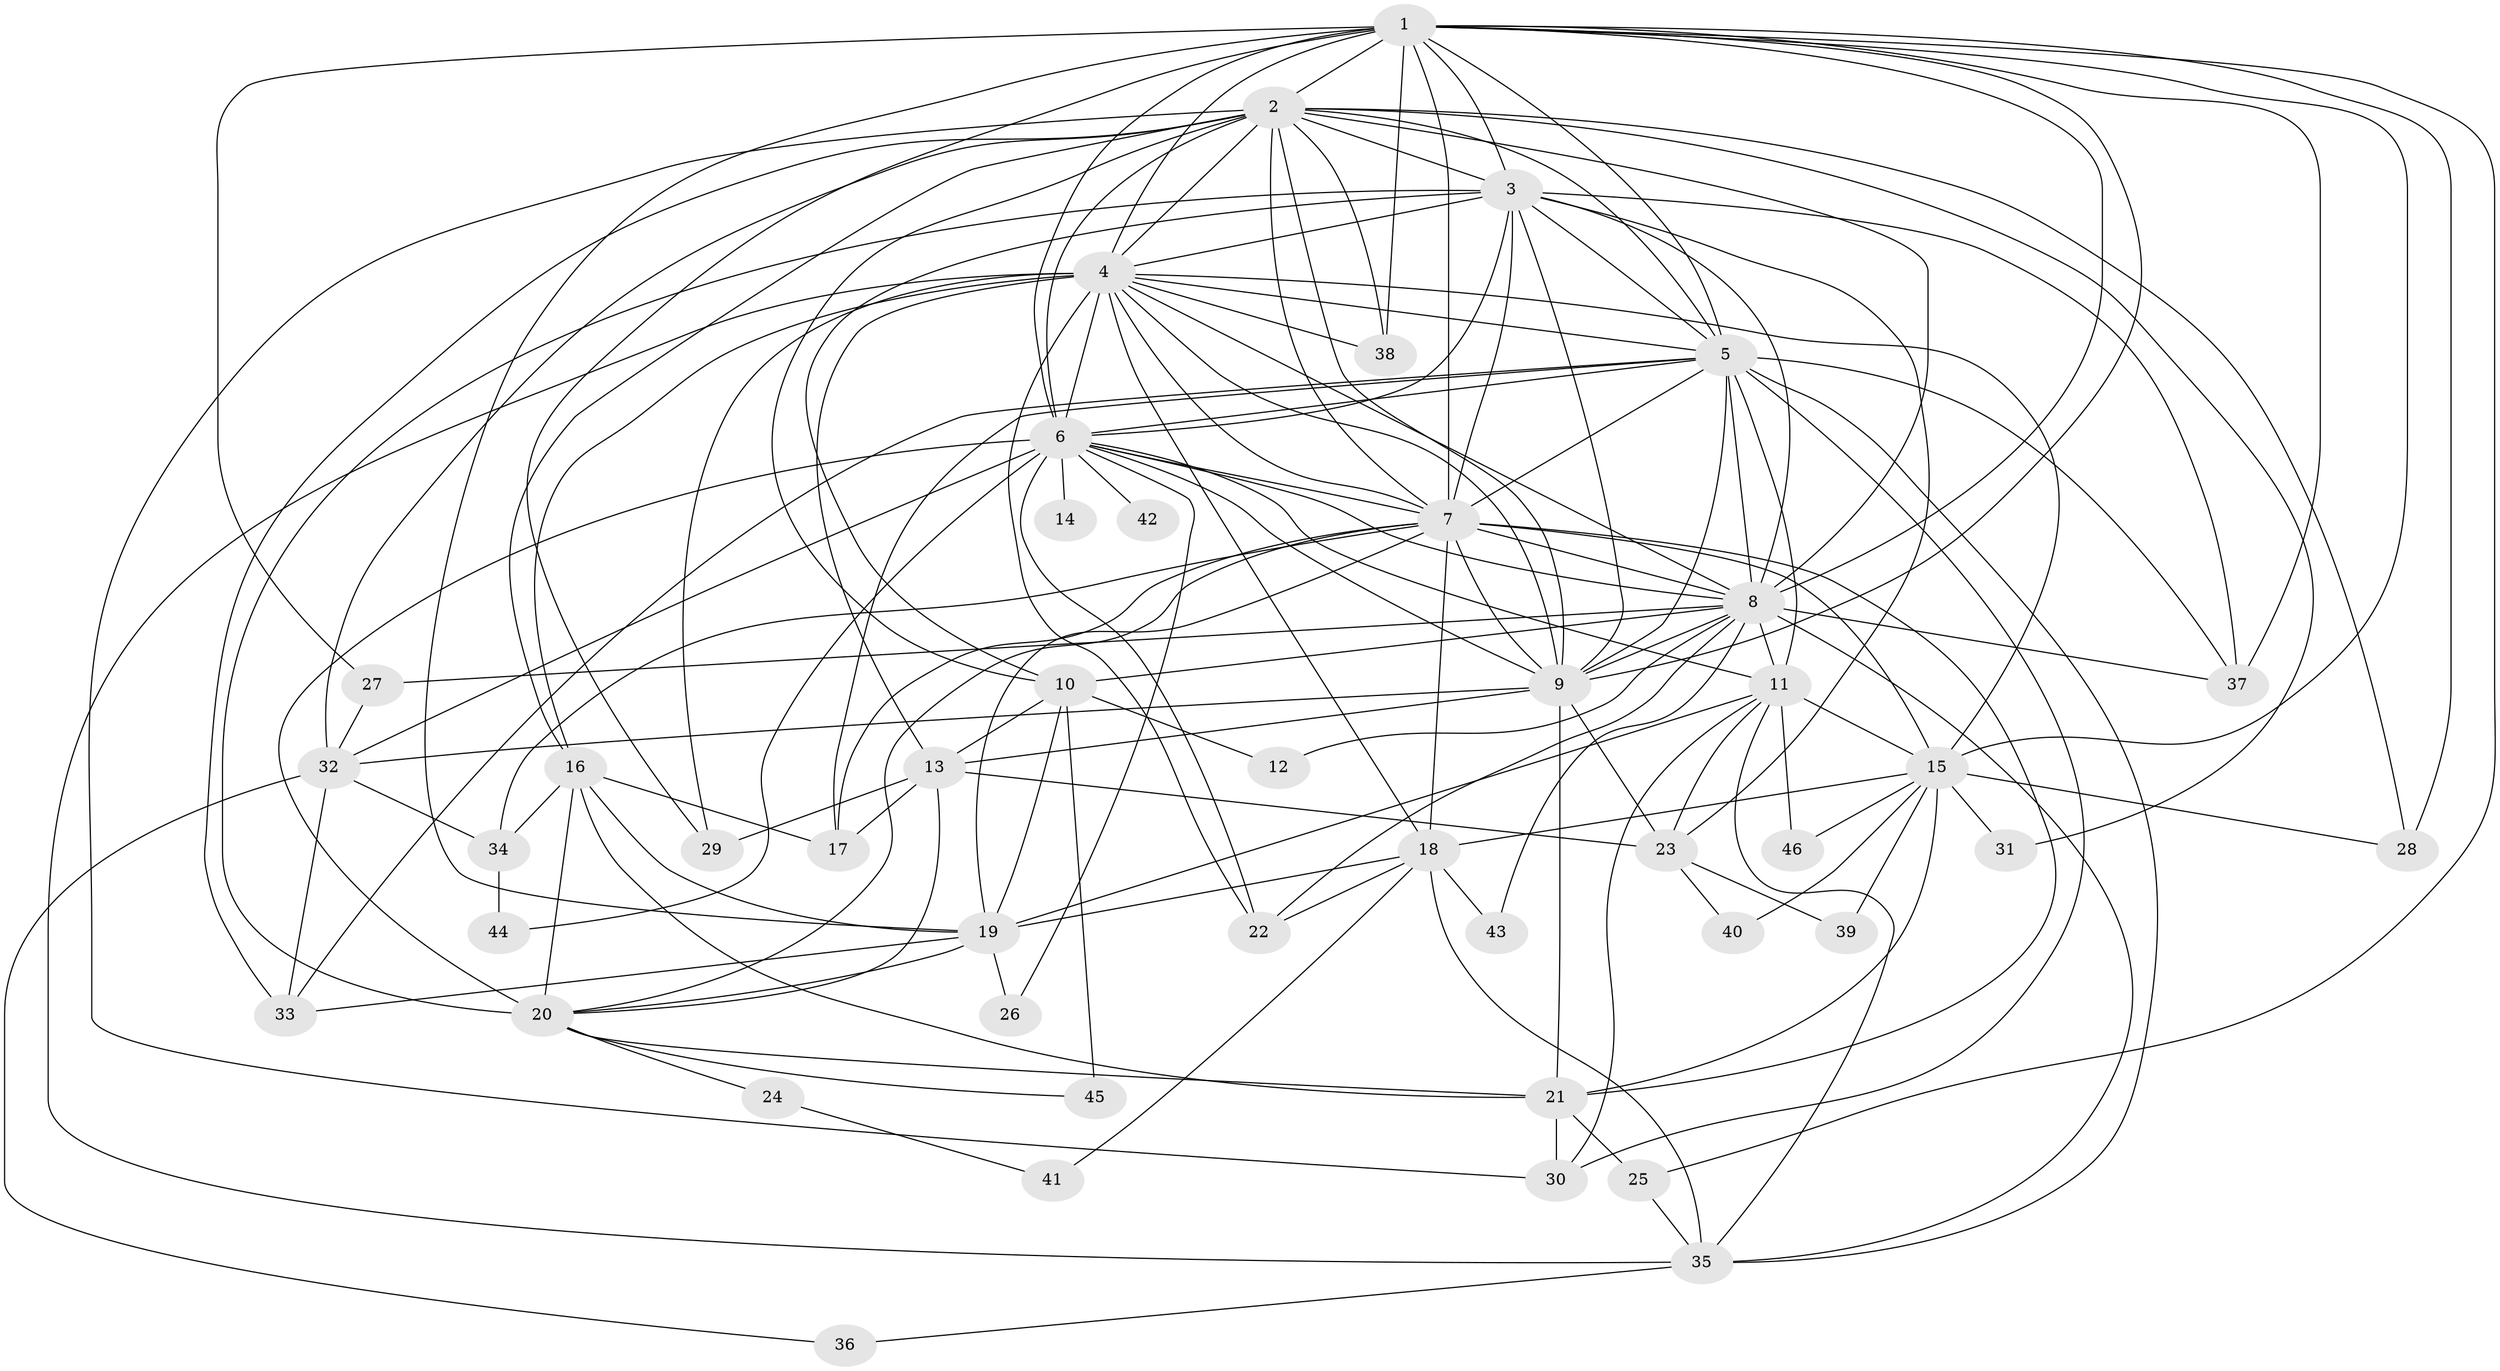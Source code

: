 // original degree distribution, {23: 0.017699115044247787, 18: 0.02654867256637168, 22: 0.017699115044247787, 21: 0.008849557522123894, 25: 0.008849557522123894, 19: 0.008849557522123894, 7: 0.008849557522123894, 4: 0.07964601769911504, 5: 0.061946902654867256, 2: 0.5132743362831859, 8: 0.008849557522123894, 3: 0.22123893805309736, 10: 0.008849557522123894, 6: 0.008849557522123894}
// Generated by graph-tools (version 1.1) at 2025/49/03/04/25 22:49:40]
// undirected, 46 vertices, 146 edges
graph export_dot {
  node [color=gray90,style=filled];
  1;
  2;
  3;
  4;
  5;
  6;
  7;
  8;
  9;
  10;
  11;
  12;
  13;
  14;
  15;
  16;
  17;
  18;
  19;
  20;
  21;
  22;
  23;
  24;
  25;
  26;
  27;
  28;
  29;
  30;
  31;
  32;
  33;
  34;
  35;
  36;
  37;
  38;
  39;
  40;
  41;
  42;
  43;
  44;
  45;
  46;
  1 -- 2 [weight=2.0];
  1 -- 3 [weight=2.0];
  1 -- 4 [weight=1.0];
  1 -- 5 [weight=2.0];
  1 -- 6 [weight=1.0];
  1 -- 7 [weight=1.0];
  1 -- 8 [weight=1.0];
  1 -- 9 [weight=1.0];
  1 -- 15 [weight=1.0];
  1 -- 19 [weight=6.0];
  1 -- 25 [weight=1.0];
  1 -- 27 [weight=1.0];
  1 -- 28 [weight=1.0];
  1 -- 29 [weight=1.0];
  1 -- 37 [weight=1.0];
  1 -- 38 [weight=2.0];
  2 -- 3 [weight=3.0];
  2 -- 4 [weight=3.0];
  2 -- 5 [weight=3.0];
  2 -- 6 [weight=2.0];
  2 -- 7 [weight=3.0];
  2 -- 8 [weight=2.0];
  2 -- 9 [weight=2.0];
  2 -- 10 [weight=1.0];
  2 -- 16 [weight=1.0];
  2 -- 28 [weight=1.0];
  2 -- 30 [weight=1.0];
  2 -- 31 [weight=1.0];
  2 -- 32 [weight=5.0];
  2 -- 33 [weight=1.0];
  2 -- 38 [weight=1.0];
  3 -- 4 [weight=1.0];
  3 -- 5 [weight=1.0];
  3 -- 6 [weight=1.0];
  3 -- 7 [weight=2.0];
  3 -- 8 [weight=1.0];
  3 -- 9 [weight=2.0];
  3 -- 10 [weight=1.0];
  3 -- 20 [weight=6.0];
  3 -- 23 [weight=1.0];
  3 -- 37 [weight=1.0];
  4 -- 5 [weight=1.0];
  4 -- 6 [weight=2.0];
  4 -- 7 [weight=1.0];
  4 -- 8 [weight=2.0];
  4 -- 9 [weight=1.0];
  4 -- 13 [weight=1.0];
  4 -- 15 [weight=1.0];
  4 -- 16 [weight=3.0];
  4 -- 18 [weight=1.0];
  4 -- 22 [weight=2.0];
  4 -- 29 [weight=1.0];
  4 -- 35 [weight=1.0];
  4 -- 38 [weight=1.0];
  5 -- 6 [weight=2.0];
  5 -- 7 [weight=1.0];
  5 -- 8 [weight=1.0];
  5 -- 9 [weight=1.0];
  5 -- 11 [weight=4.0];
  5 -- 17 [weight=1.0];
  5 -- 30 [weight=2.0];
  5 -- 33 [weight=1.0];
  5 -- 35 [weight=1.0];
  5 -- 37 [weight=1.0];
  6 -- 7 [weight=1.0];
  6 -- 8 [weight=1.0];
  6 -- 9 [weight=1.0];
  6 -- 11 [weight=1.0];
  6 -- 14 [weight=1.0];
  6 -- 20 [weight=1.0];
  6 -- 22 [weight=1.0];
  6 -- 26 [weight=1.0];
  6 -- 32 [weight=2.0];
  6 -- 42 [weight=1.0];
  6 -- 44 [weight=1.0];
  7 -- 8 [weight=1.0];
  7 -- 9 [weight=1.0];
  7 -- 15 [weight=1.0];
  7 -- 17 [weight=1.0];
  7 -- 18 [weight=8.0];
  7 -- 19 [weight=1.0];
  7 -- 20 [weight=2.0];
  7 -- 21 [weight=1.0];
  7 -- 34 [weight=1.0];
  8 -- 9 [weight=1.0];
  8 -- 10 [weight=1.0];
  8 -- 11 [weight=1.0];
  8 -- 12 [weight=1.0];
  8 -- 22 [weight=1.0];
  8 -- 27 [weight=2.0];
  8 -- 35 [weight=1.0];
  8 -- 37 [weight=1.0];
  8 -- 43 [weight=1.0];
  9 -- 13 [weight=1.0];
  9 -- 21 [weight=5.0];
  9 -- 23 [weight=1.0];
  9 -- 32 [weight=1.0];
  10 -- 12 [weight=1.0];
  10 -- 13 [weight=1.0];
  10 -- 19 [weight=1.0];
  10 -- 45 [weight=2.0];
  11 -- 15 [weight=1.0];
  11 -- 19 [weight=1.0];
  11 -- 23 [weight=1.0];
  11 -- 30 [weight=1.0];
  11 -- 35 [weight=1.0];
  11 -- 46 [weight=1.0];
  13 -- 17 [weight=1.0];
  13 -- 20 [weight=1.0];
  13 -- 23 [weight=2.0];
  13 -- 29 [weight=1.0];
  15 -- 18 [weight=1.0];
  15 -- 21 [weight=1.0];
  15 -- 28 [weight=1.0];
  15 -- 31 [weight=1.0];
  15 -- 39 [weight=1.0];
  15 -- 40 [weight=1.0];
  15 -- 46 [weight=1.0];
  16 -- 17 [weight=1.0];
  16 -- 19 [weight=1.0];
  16 -- 20 [weight=1.0];
  16 -- 21 [weight=1.0];
  16 -- 34 [weight=1.0];
  18 -- 19 [weight=2.0];
  18 -- 22 [weight=1.0];
  18 -- 35 [weight=1.0];
  18 -- 41 [weight=1.0];
  18 -- 43 [weight=1.0];
  19 -- 20 [weight=1.0];
  19 -- 26 [weight=1.0];
  19 -- 33 [weight=1.0];
  20 -- 21 [weight=1.0];
  20 -- 24 [weight=1.0];
  20 -- 45 [weight=1.0];
  21 -- 25 [weight=1.0];
  21 -- 30 [weight=2.0];
  23 -- 39 [weight=1.0];
  23 -- 40 [weight=1.0];
  24 -- 41 [weight=1.0];
  25 -- 35 [weight=1.0];
  27 -- 32 [weight=1.0];
  32 -- 33 [weight=2.0];
  32 -- 34 [weight=1.0];
  32 -- 36 [weight=1.0];
  34 -- 44 [weight=1.0];
  35 -- 36 [weight=1.0];
}
